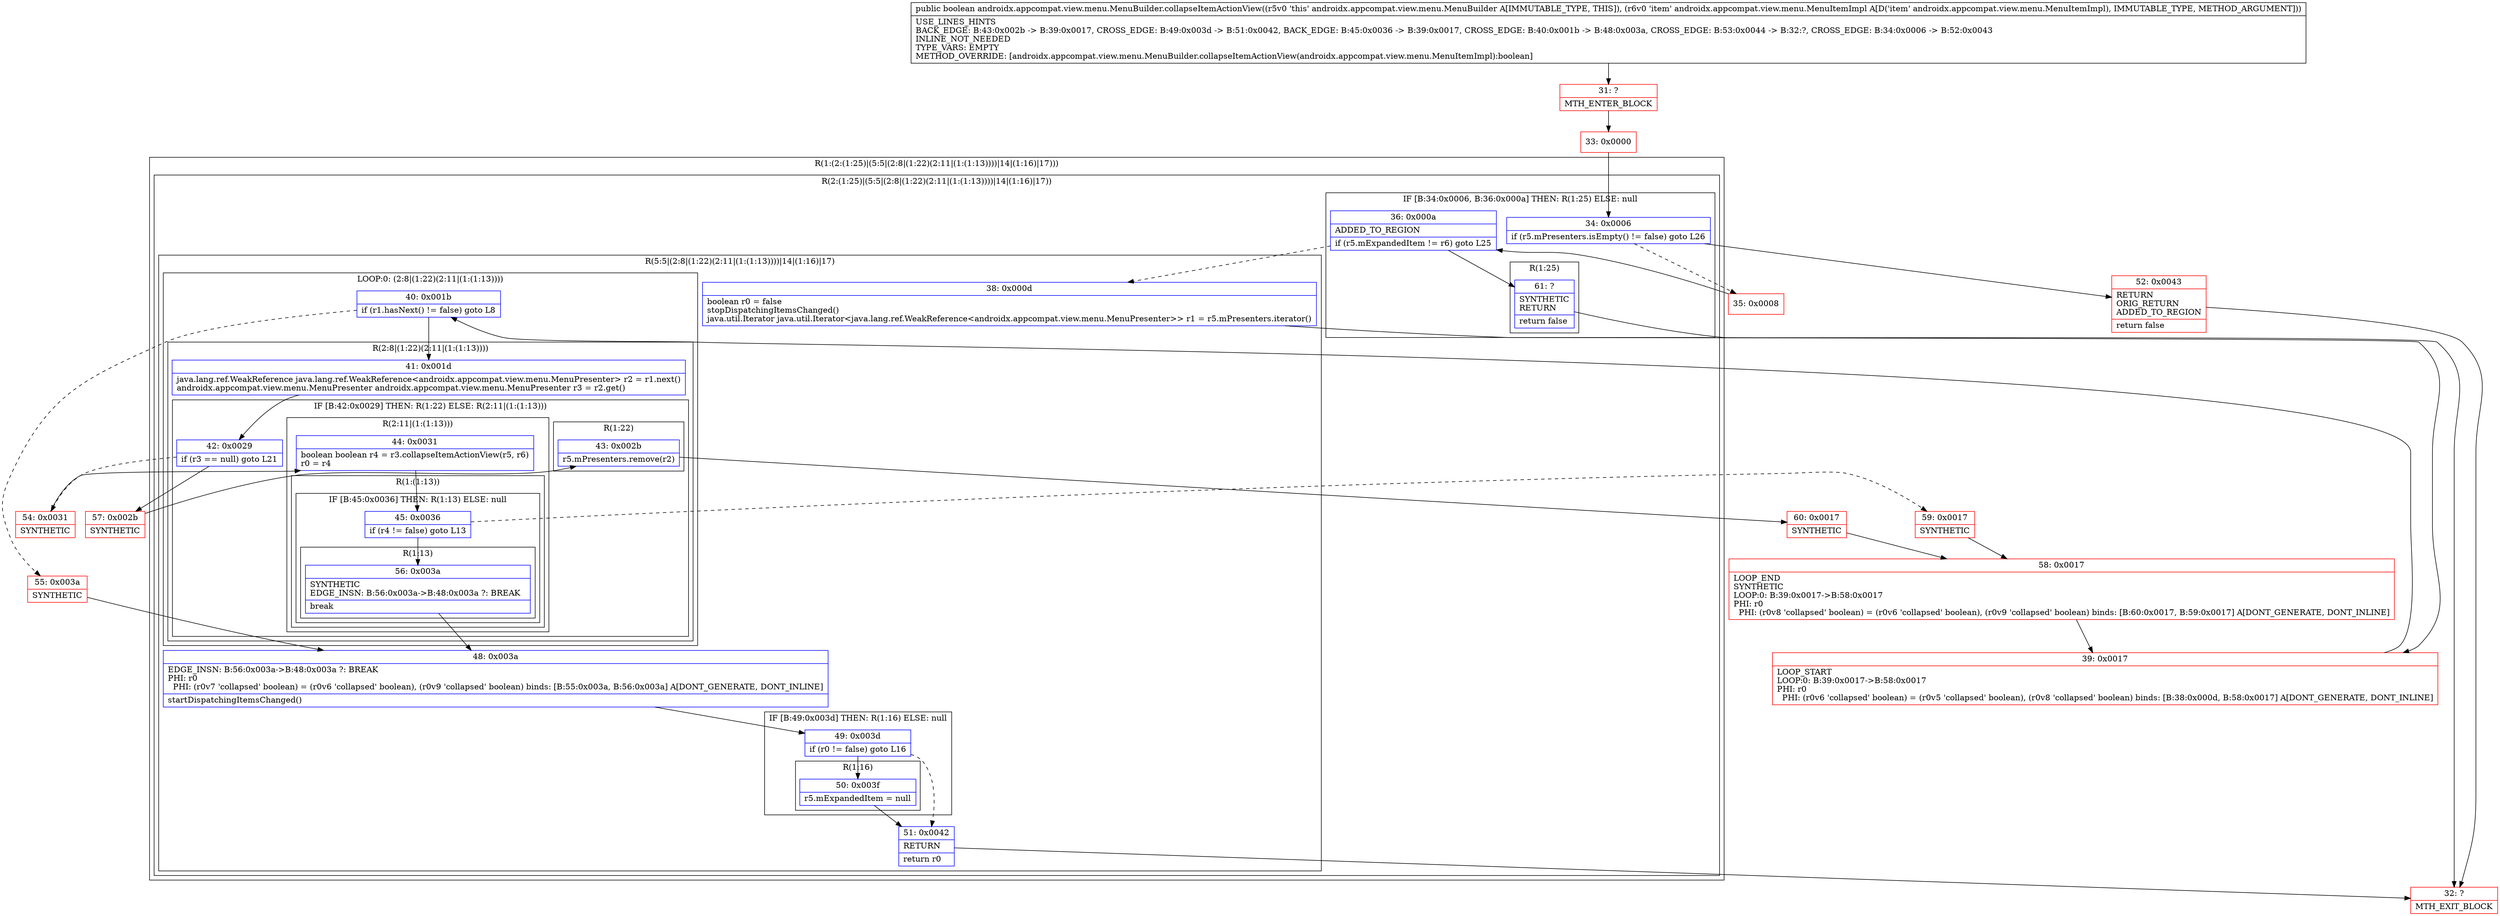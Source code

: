 digraph "CFG forandroidx.appcompat.view.menu.MenuBuilder.collapseItemActionView(Landroidx\/appcompat\/view\/menu\/MenuItemImpl;)Z" {
subgraph cluster_Region_80963378 {
label = "R(1:(2:(1:25)|(5:5|(2:8|(1:22)(2:11|(1:(1:13))))|14|(1:16)|17)))";
node [shape=record,color=blue];
subgraph cluster_Region_1201551359 {
label = "R(2:(1:25)|(5:5|(2:8|(1:22)(2:11|(1:(1:13))))|14|(1:16)|17))";
node [shape=record,color=blue];
subgraph cluster_IfRegion_1705370517 {
label = "IF [B:34:0x0006, B:36:0x000a] THEN: R(1:25) ELSE: null";
node [shape=record,color=blue];
Node_34 [shape=record,label="{34\:\ 0x0006|if (r5.mPresenters.isEmpty() != false) goto L26\l}"];
Node_36 [shape=record,label="{36\:\ 0x000a|ADDED_TO_REGION\l|if (r5.mExpandedItem != r6) goto L25\l}"];
subgraph cluster_Region_1748965074 {
label = "R(1:25)";
node [shape=record,color=blue];
Node_61 [shape=record,label="{61\:\ ?|SYNTHETIC\lRETURN\l|return false\l}"];
}
}
subgraph cluster_Region_1651746844 {
label = "R(5:5|(2:8|(1:22)(2:11|(1:(1:13))))|14|(1:16)|17)";
node [shape=record,color=blue];
Node_38 [shape=record,label="{38\:\ 0x000d|boolean r0 = false\lstopDispatchingItemsChanged()\ljava.util.Iterator java.util.Iterator\<java.lang.ref.WeakReference\<androidx.appcompat.view.menu.MenuPresenter\>\> r1 = r5.mPresenters.iterator()\l}"];
subgraph cluster_LoopRegion_2141081704 {
label = "LOOP:0: (2:8|(1:22)(2:11|(1:(1:13))))";
node [shape=record,color=blue];
Node_40 [shape=record,label="{40\:\ 0x001b|if (r1.hasNext() != false) goto L8\l}"];
subgraph cluster_Region_13771983 {
label = "R(2:8|(1:22)(2:11|(1:(1:13))))";
node [shape=record,color=blue];
Node_41 [shape=record,label="{41\:\ 0x001d|java.lang.ref.WeakReference java.lang.ref.WeakReference\<androidx.appcompat.view.menu.MenuPresenter\> r2 = r1.next()\landroidx.appcompat.view.menu.MenuPresenter androidx.appcompat.view.menu.MenuPresenter r3 = r2.get()\l}"];
subgraph cluster_IfRegion_1837380478 {
label = "IF [B:42:0x0029] THEN: R(1:22) ELSE: R(2:11|(1:(1:13)))";
node [shape=record,color=blue];
Node_42 [shape=record,label="{42\:\ 0x0029|if (r3 == null) goto L21\l}"];
subgraph cluster_Region_1051195163 {
label = "R(1:22)";
node [shape=record,color=blue];
Node_43 [shape=record,label="{43\:\ 0x002b|r5.mPresenters.remove(r2)\l}"];
}
subgraph cluster_Region_1997088854 {
label = "R(2:11|(1:(1:13)))";
node [shape=record,color=blue];
Node_44 [shape=record,label="{44\:\ 0x0031|boolean boolean r4 = r3.collapseItemActionView(r5, r6)\lr0 = r4\l}"];
subgraph cluster_Region_2009728528 {
label = "R(1:(1:13))";
node [shape=record,color=blue];
subgraph cluster_IfRegion_1611932598 {
label = "IF [B:45:0x0036] THEN: R(1:13) ELSE: null";
node [shape=record,color=blue];
Node_45 [shape=record,label="{45\:\ 0x0036|if (r4 != false) goto L13\l}"];
subgraph cluster_Region_1096672985 {
label = "R(1:13)";
node [shape=record,color=blue];
Node_56 [shape=record,label="{56\:\ 0x003a|SYNTHETIC\lEDGE_INSN: B:56:0x003a\-\>B:48:0x003a ?: BREAK  \l|break\l}"];
}
}
}
}
}
}
}
Node_48 [shape=record,label="{48\:\ 0x003a|EDGE_INSN: B:56:0x003a\-\>B:48:0x003a ?: BREAK  \lPHI: r0 \l  PHI: (r0v7 'collapsed' boolean) = (r0v6 'collapsed' boolean), (r0v9 'collapsed' boolean) binds: [B:55:0x003a, B:56:0x003a] A[DONT_GENERATE, DONT_INLINE]\l|startDispatchingItemsChanged()\l}"];
subgraph cluster_IfRegion_854336386 {
label = "IF [B:49:0x003d] THEN: R(1:16) ELSE: null";
node [shape=record,color=blue];
Node_49 [shape=record,label="{49\:\ 0x003d|if (r0 != false) goto L16\l}"];
subgraph cluster_Region_195955756 {
label = "R(1:16)";
node [shape=record,color=blue];
Node_50 [shape=record,label="{50\:\ 0x003f|r5.mExpandedItem = null\l}"];
}
}
Node_51 [shape=record,label="{51\:\ 0x0042|RETURN\l|return r0\l}"];
}
}
}
Node_31 [shape=record,color=red,label="{31\:\ ?|MTH_ENTER_BLOCK\l}"];
Node_33 [shape=record,color=red,label="{33\:\ 0x0000}"];
Node_35 [shape=record,color=red,label="{35\:\ 0x0008}"];
Node_39 [shape=record,color=red,label="{39\:\ 0x0017|LOOP_START\lLOOP:0: B:39:0x0017\-\>B:58:0x0017\lPHI: r0 \l  PHI: (r0v6 'collapsed' boolean) = (r0v5 'collapsed' boolean), (r0v8 'collapsed' boolean) binds: [B:38:0x000d, B:58:0x0017] A[DONT_GENERATE, DONT_INLINE]\l}"];
Node_54 [shape=record,color=red,label="{54\:\ 0x0031|SYNTHETIC\l}"];
Node_32 [shape=record,color=red,label="{32\:\ ?|MTH_EXIT_BLOCK\l}"];
Node_59 [shape=record,color=red,label="{59\:\ 0x0017|SYNTHETIC\l}"];
Node_58 [shape=record,color=red,label="{58\:\ 0x0017|LOOP_END\lSYNTHETIC\lLOOP:0: B:39:0x0017\-\>B:58:0x0017\lPHI: r0 \l  PHI: (r0v8 'collapsed' boolean) = (r0v6 'collapsed' boolean), (r0v9 'collapsed' boolean) binds: [B:60:0x0017, B:59:0x0017] A[DONT_GENERATE, DONT_INLINE]\l}"];
Node_57 [shape=record,color=red,label="{57\:\ 0x002b|SYNTHETIC\l}"];
Node_60 [shape=record,color=red,label="{60\:\ 0x0017|SYNTHETIC\l}"];
Node_55 [shape=record,color=red,label="{55\:\ 0x003a|SYNTHETIC\l}"];
Node_52 [shape=record,color=red,label="{52\:\ 0x0043|RETURN\lORIG_RETURN\lADDED_TO_REGION\l|return false\l}"];
MethodNode[shape=record,label="{public boolean androidx.appcompat.view.menu.MenuBuilder.collapseItemActionView((r5v0 'this' androidx.appcompat.view.menu.MenuBuilder A[IMMUTABLE_TYPE, THIS]), (r6v0 'item' androidx.appcompat.view.menu.MenuItemImpl A[D('item' androidx.appcompat.view.menu.MenuItemImpl), IMMUTABLE_TYPE, METHOD_ARGUMENT]))  | USE_LINES_HINTS\lBACK_EDGE: B:43:0x002b \-\> B:39:0x0017, CROSS_EDGE: B:49:0x003d \-\> B:51:0x0042, BACK_EDGE: B:45:0x0036 \-\> B:39:0x0017, CROSS_EDGE: B:40:0x001b \-\> B:48:0x003a, CROSS_EDGE: B:53:0x0044 \-\> B:32:?, CROSS_EDGE: B:34:0x0006 \-\> B:52:0x0043\lINLINE_NOT_NEEDED\lTYPE_VARS: EMPTY\lMETHOD_OVERRIDE: [androidx.appcompat.view.menu.MenuBuilder.collapseItemActionView(androidx.appcompat.view.menu.MenuItemImpl):boolean]\l}"];
MethodNode -> Node_31;Node_34 -> Node_35[style=dashed];
Node_34 -> Node_52;
Node_36 -> Node_38[style=dashed];
Node_36 -> Node_61;
Node_61 -> Node_32;
Node_38 -> Node_39;
Node_40 -> Node_41;
Node_40 -> Node_55[style=dashed];
Node_41 -> Node_42;
Node_42 -> Node_54[style=dashed];
Node_42 -> Node_57;
Node_43 -> Node_60;
Node_44 -> Node_45;
Node_45 -> Node_56;
Node_45 -> Node_59[style=dashed];
Node_56 -> Node_48;
Node_48 -> Node_49;
Node_49 -> Node_50;
Node_49 -> Node_51[style=dashed];
Node_50 -> Node_51;
Node_51 -> Node_32;
Node_31 -> Node_33;
Node_33 -> Node_34;
Node_35 -> Node_36;
Node_39 -> Node_40;
Node_54 -> Node_44;
Node_59 -> Node_58;
Node_58 -> Node_39;
Node_57 -> Node_43;
Node_60 -> Node_58;
Node_55 -> Node_48;
Node_52 -> Node_32;
}

